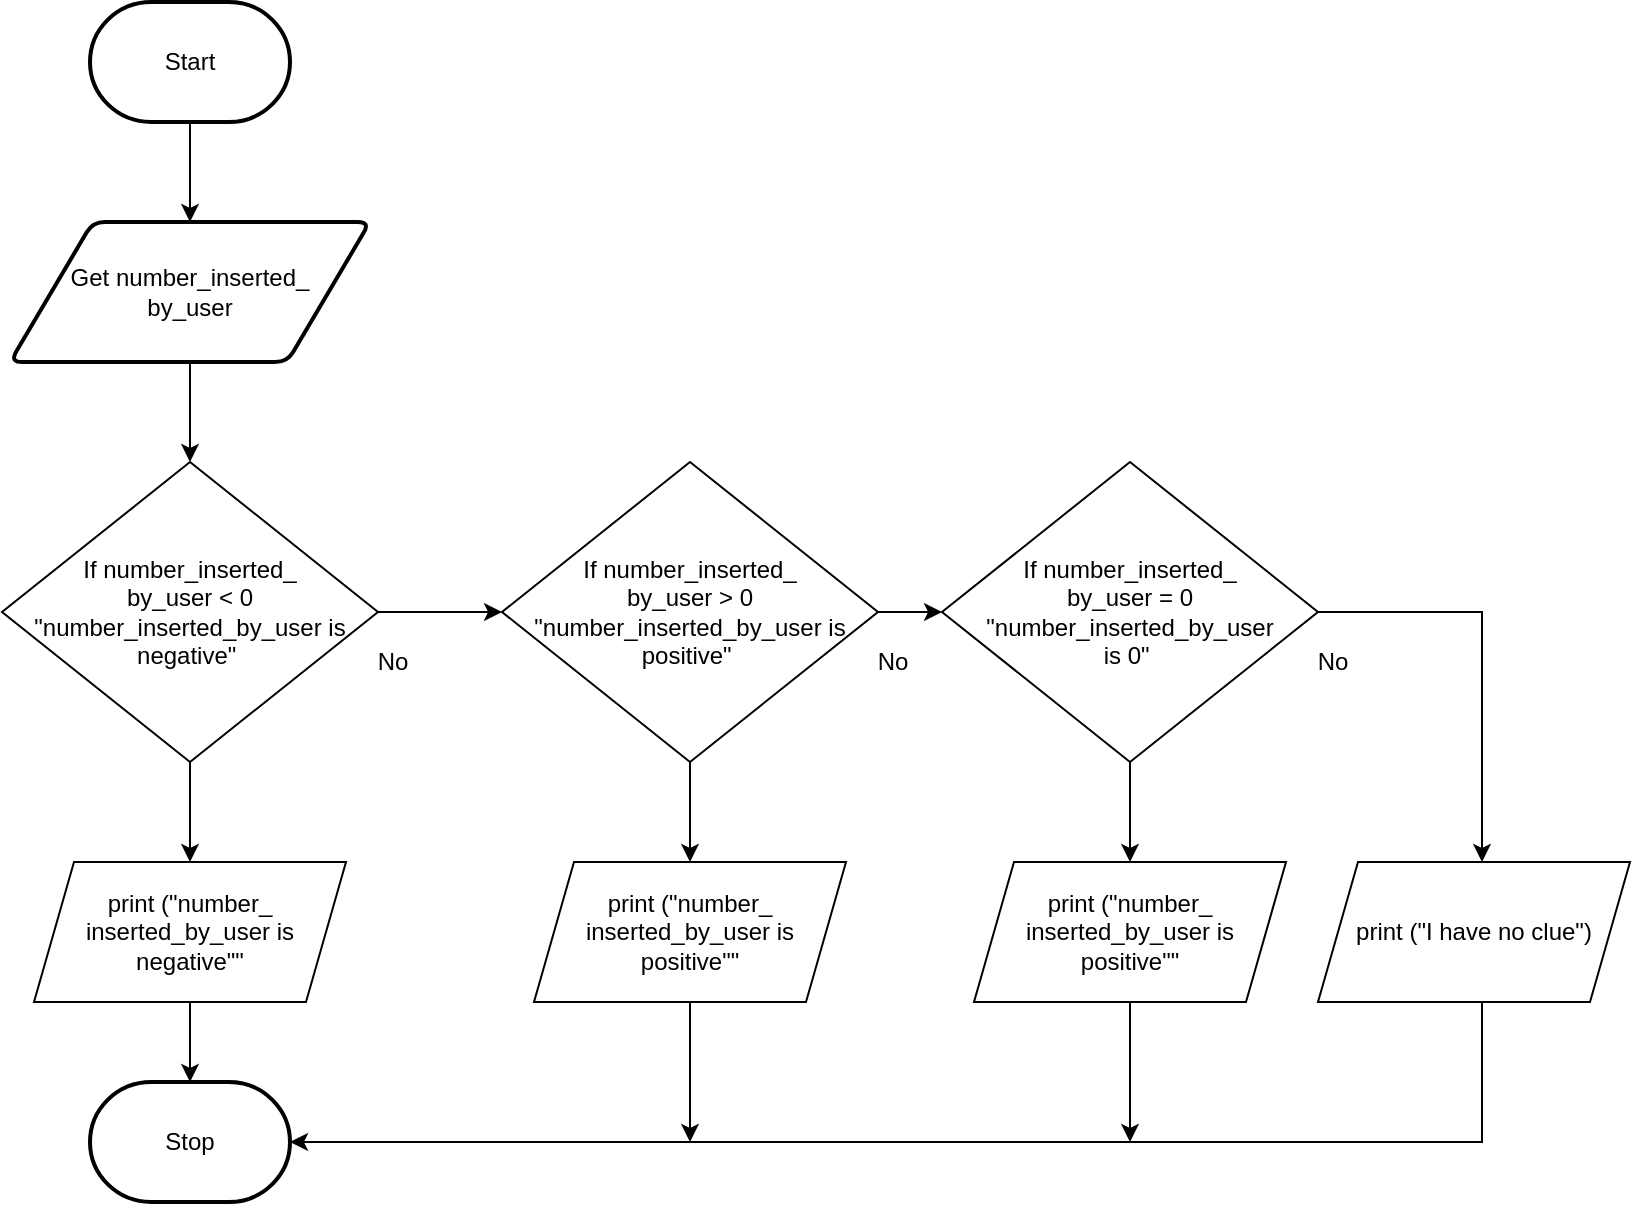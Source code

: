 <mxfile>
    <diagram id="pBK1guH4bu_zmOCUXD5L" name="Top Down">
        <mxGraphModel dx="699" dy="714" grid="1" gridSize="10" guides="1" tooltips="1" connect="1" arrows="1" fold="1" page="1" pageScale="1" pageWidth="827" pageHeight="1169" math="0" shadow="0">
            <root>
                <mxCell id="0"/>
                <mxCell id="1" parent="0"/>
                <mxCell id="7" style="edgeStyle=none;html=1;" parent="1" source="2" target="3" edge="1">
                    <mxGeometry relative="1" as="geometry"/>
                </mxCell>
                <mxCell id="2" value="Start" style="strokeWidth=2;html=1;shape=mxgraph.flowchart.terminator;whiteSpace=wrap;" parent="1" vertex="1">
                    <mxGeometry x="114" y="30" width="100" height="60" as="geometry"/>
                </mxCell>
                <mxCell id="8" style="edgeStyle=none;html=1;" parent="1" source="3" edge="1">
                    <mxGeometry relative="1" as="geometry">
                        <mxPoint x="164" y="260" as="targetPoint"/>
                    </mxGeometry>
                </mxCell>
                <mxCell id="3" value="Get number_inserted_&lt;br&gt;by_user" style="shape=parallelogram;html=1;strokeWidth=2;perimeter=parallelogramPerimeter;whiteSpace=wrap;rounded=1;arcSize=12;size=0.23;" parent="1" vertex="1">
                    <mxGeometry x="74" y="140" width="180" height="70" as="geometry"/>
                </mxCell>
                <mxCell id="5gCrOAnoiJWtTDMlkqBs-30" style="edgeStyle=none;html=1;" edge="1" parent="1" source="12" target="5gCrOAnoiJWtTDMlkqBs-28">
                    <mxGeometry relative="1" as="geometry"/>
                </mxCell>
                <mxCell id="5gCrOAnoiJWtTDMlkqBs-39" style="edgeStyle=none;html=1;" edge="1" parent="1" source="12" target="5gCrOAnoiJWtTDMlkqBs-38">
                    <mxGeometry relative="1" as="geometry"/>
                </mxCell>
                <mxCell id="12" value="If number_inserted_&lt;br&gt;by_user &amp;lt; 0 &lt;br&gt;&quot;number_inserted_by_user is negative&quot;&amp;nbsp;" style="rhombus;whiteSpace=wrap;html=1;" parent="1" vertex="1">
                    <mxGeometry x="70" y="260" width="188" height="150" as="geometry"/>
                </mxCell>
                <mxCell id="28" value="Stop" style="strokeWidth=2;html=1;shape=mxgraph.flowchart.terminator;whiteSpace=wrap;" parent="1" vertex="1">
                    <mxGeometry x="114" y="570" width="100" height="60" as="geometry"/>
                </mxCell>
                <mxCell id="5gCrOAnoiJWtTDMlkqBs-32" style="edgeStyle=none;html=1;entryX=0;entryY=0.5;entryDx=0;entryDy=0;" edge="1" parent="1" source="5gCrOAnoiJWtTDMlkqBs-28" target="5gCrOAnoiJWtTDMlkqBs-31">
                    <mxGeometry relative="1" as="geometry"/>
                </mxCell>
                <mxCell id="5gCrOAnoiJWtTDMlkqBs-41" style="edgeStyle=none;html=1;" edge="1" parent="1" source="5gCrOAnoiJWtTDMlkqBs-28" target="5gCrOAnoiJWtTDMlkqBs-40">
                    <mxGeometry relative="1" as="geometry"/>
                </mxCell>
                <mxCell id="5gCrOAnoiJWtTDMlkqBs-28" value="If number_inserted_&lt;br&gt;by_user &amp;gt; 0 &lt;br&gt;&quot;number_inserted_by_user is positive&quot;&amp;nbsp;" style="rhombus;whiteSpace=wrap;html=1;" vertex="1" parent="1">
                    <mxGeometry x="320" y="260" width="188" height="150" as="geometry"/>
                </mxCell>
                <mxCell id="5gCrOAnoiJWtTDMlkqBs-34" style="html=1;edgeStyle=orthogonalEdgeStyle;exitX=1;exitY=0.5;exitDx=0;exitDy=0;rounded=0;" edge="1" parent="1" source="5gCrOAnoiJWtTDMlkqBs-31">
                    <mxGeometry relative="1" as="geometry">
                        <mxPoint x="810" y="460" as="targetPoint"/>
                        <Array as="points">
                            <mxPoint x="810" y="335"/>
                        </Array>
                    </mxGeometry>
                </mxCell>
                <mxCell id="5gCrOAnoiJWtTDMlkqBs-43" style="edgeStyle=none;html=1;" edge="1" parent="1" source="5gCrOAnoiJWtTDMlkqBs-31" target="5gCrOAnoiJWtTDMlkqBs-42">
                    <mxGeometry relative="1" as="geometry"/>
                </mxCell>
                <mxCell id="5gCrOAnoiJWtTDMlkqBs-31" value="If number_inserted_&lt;br&gt;by_user = 0 &lt;br&gt;&quot;number_inserted_by_user &lt;br&gt;is 0&quot;&amp;nbsp;" style="rhombus;whiteSpace=wrap;html=1;" vertex="1" parent="1">
                    <mxGeometry x="540" y="260" width="188" height="150" as="geometry"/>
                </mxCell>
                <mxCell id="5gCrOAnoiJWtTDMlkqBs-35" value="No" style="text;html=1;align=center;verticalAlign=middle;resizable=0;points=[];autosize=1;strokeColor=none;fillColor=none;" vertex="1" parent="1">
                    <mxGeometry x="250" y="350" width="30" height="20" as="geometry"/>
                </mxCell>
                <mxCell id="5gCrOAnoiJWtTDMlkqBs-36" value="No" style="text;html=1;align=center;verticalAlign=middle;resizable=0;points=[];autosize=1;strokeColor=none;fillColor=none;" vertex="1" parent="1">
                    <mxGeometry x="500" y="350" width="30" height="20" as="geometry"/>
                </mxCell>
                <mxCell id="5gCrOAnoiJWtTDMlkqBs-37" value="No" style="text;html=1;align=center;verticalAlign=middle;resizable=0;points=[];autosize=1;strokeColor=none;fillColor=none;" vertex="1" parent="1">
                    <mxGeometry x="720" y="350" width="30" height="20" as="geometry"/>
                </mxCell>
                <mxCell id="5gCrOAnoiJWtTDMlkqBs-46" style="edgeStyle=orthogonalEdgeStyle;rounded=0;html=1;" edge="1" parent="1" source="5gCrOAnoiJWtTDMlkqBs-38" target="28">
                    <mxGeometry relative="1" as="geometry"/>
                </mxCell>
                <mxCell id="5gCrOAnoiJWtTDMlkqBs-38" value="print (&quot;number_&lt;br&gt;inserted_by_user is negative&quot;&quot;" style="shape=parallelogram;perimeter=parallelogramPerimeter;whiteSpace=wrap;html=1;fixedSize=1;" vertex="1" parent="1">
                    <mxGeometry x="86" y="460" width="156" height="70" as="geometry"/>
                </mxCell>
                <mxCell id="5gCrOAnoiJWtTDMlkqBs-47" style="edgeStyle=orthogonalEdgeStyle;rounded=0;html=1;" edge="1" parent="1" source="5gCrOAnoiJWtTDMlkqBs-40">
                    <mxGeometry relative="1" as="geometry">
                        <mxPoint x="414" y="600" as="targetPoint"/>
                    </mxGeometry>
                </mxCell>
                <mxCell id="5gCrOAnoiJWtTDMlkqBs-40" value="print (&quot;number_&lt;br&gt;inserted_by_user is positive&quot;&quot;" style="shape=parallelogram;perimeter=parallelogramPerimeter;whiteSpace=wrap;html=1;fixedSize=1;" vertex="1" parent="1">
                    <mxGeometry x="336" y="460" width="156" height="70" as="geometry"/>
                </mxCell>
                <mxCell id="5gCrOAnoiJWtTDMlkqBs-51" style="edgeStyle=elbowEdgeStyle;rounded=0;html=1;" edge="1" parent="1" source="5gCrOAnoiJWtTDMlkqBs-42">
                    <mxGeometry relative="1" as="geometry">
                        <mxPoint x="634" y="600" as="targetPoint"/>
                    </mxGeometry>
                </mxCell>
                <mxCell id="5gCrOAnoiJWtTDMlkqBs-42" value="print (&quot;number_&lt;br&gt;inserted_by_user is positive&quot;&quot;" style="shape=parallelogram;perimeter=parallelogramPerimeter;whiteSpace=wrap;html=1;fixedSize=1;" vertex="1" parent="1">
                    <mxGeometry x="556" y="460" width="156" height="70" as="geometry"/>
                </mxCell>
                <mxCell id="5gCrOAnoiJWtTDMlkqBs-49" style="edgeStyle=elbowEdgeStyle;rounded=0;html=1;" edge="1" parent="1" source="5gCrOAnoiJWtTDMlkqBs-44" target="28">
                    <mxGeometry relative="1" as="geometry">
                        <mxPoint x="806" y="600.0" as="targetPoint"/>
                        <Array as="points">
                            <mxPoint x="810" y="560"/>
                            <mxPoint x="820" y="560"/>
                            <mxPoint x="840" y="560"/>
                            <mxPoint x="806" y="590"/>
                        </Array>
                    </mxGeometry>
                </mxCell>
                <mxCell id="5gCrOAnoiJWtTDMlkqBs-44" value="print (&quot;I have no clue&quot;)" style="shape=parallelogram;perimeter=parallelogramPerimeter;whiteSpace=wrap;html=1;fixedSize=1;" vertex="1" parent="1">
                    <mxGeometry x="728" y="460" width="156" height="70" as="geometry"/>
                </mxCell>
            </root>
        </mxGraphModel>
    </diagram>
</mxfile>